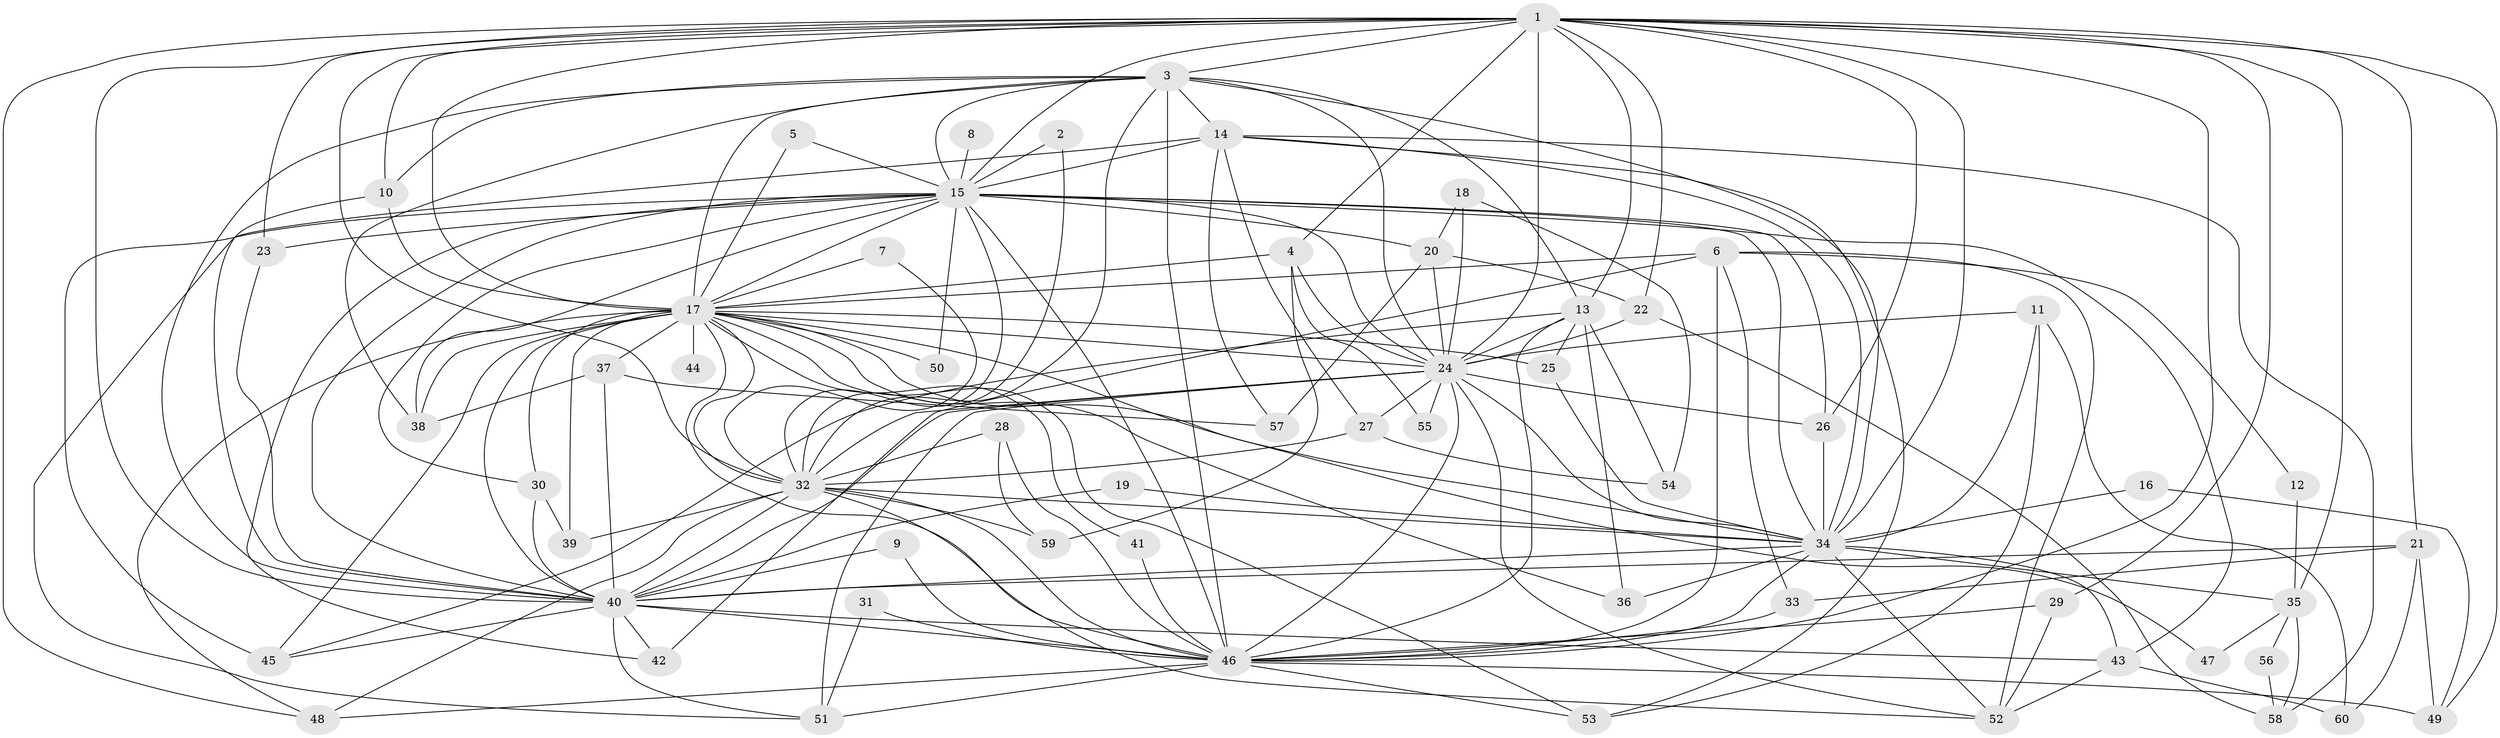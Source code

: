 // original degree distribution, {16: 0.008403361344537815, 22: 0.008403361344537815, 17: 0.008403361344537815, 25: 0.01680672268907563, 27: 0.008403361344537815, 19: 0.008403361344537815, 15: 0.008403361344537815, 24: 0.008403361344537815, 32: 0.008403361344537815, 2: 0.5378151260504201, 8: 0.01680672268907563, 4: 0.08403361344537816, 5: 0.05042016806722689, 3: 0.20168067226890757, 6: 0.025210084033613446}
// Generated by graph-tools (version 1.1) at 2025/36/03/04/25 23:36:36]
// undirected, 60 vertices, 174 edges
graph export_dot {
  node [color=gray90,style=filled];
  1;
  2;
  3;
  4;
  5;
  6;
  7;
  8;
  9;
  10;
  11;
  12;
  13;
  14;
  15;
  16;
  17;
  18;
  19;
  20;
  21;
  22;
  23;
  24;
  25;
  26;
  27;
  28;
  29;
  30;
  31;
  32;
  33;
  34;
  35;
  36;
  37;
  38;
  39;
  40;
  41;
  42;
  43;
  44;
  45;
  46;
  47;
  48;
  49;
  50;
  51;
  52;
  53;
  54;
  55;
  56;
  57;
  58;
  59;
  60;
  1 -- 3 [weight=2.0];
  1 -- 4 [weight=1.0];
  1 -- 10 [weight=1.0];
  1 -- 13 [weight=1.0];
  1 -- 15 [weight=2.0];
  1 -- 17 [weight=2.0];
  1 -- 21 [weight=2.0];
  1 -- 22 [weight=1.0];
  1 -- 23 [weight=1.0];
  1 -- 24 [weight=3.0];
  1 -- 26 [weight=1.0];
  1 -- 29 [weight=1.0];
  1 -- 32 [weight=3.0];
  1 -- 34 [weight=2.0];
  1 -- 35 [weight=2.0];
  1 -- 40 [weight=2.0];
  1 -- 46 [weight=2.0];
  1 -- 48 [weight=1.0];
  1 -- 49 [weight=1.0];
  2 -- 15 [weight=1.0];
  2 -- 32 [weight=1.0];
  3 -- 10 [weight=1.0];
  3 -- 13 [weight=1.0];
  3 -- 14 [weight=1.0];
  3 -- 15 [weight=1.0];
  3 -- 17 [weight=2.0];
  3 -- 24 [weight=2.0];
  3 -- 32 [weight=1.0];
  3 -- 34 [weight=1.0];
  3 -- 38 [weight=1.0];
  3 -- 40 [weight=1.0];
  3 -- 46 [weight=1.0];
  4 -- 17 [weight=1.0];
  4 -- 24 [weight=1.0];
  4 -- 55 [weight=1.0];
  4 -- 59 [weight=1.0];
  5 -- 15 [weight=1.0];
  5 -- 17 [weight=1.0];
  6 -- 12 [weight=1.0];
  6 -- 17 [weight=1.0];
  6 -- 33 [weight=1.0];
  6 -- 42 [weight=1.0];
  6 -- 46 [weight=2.0];
  6 -- 52 [weight=1.0];
  7 -- 17 [weight=1.0];
  7 -- 32 [weight=1.0];
  8 -- 15 [weight=1.0];
  9 -- 40 [weight=1.0];
  9 -- 46 [weight=1.0];
  10 -- 17 [weight=1.0];
  10 -- 40 [weight=1.0];
  11 -- 24 [weight=1.0];
  11 -- 34 [weight=1.0];
  11 -- 53 [weight=1.0];
  11 -- 60 [weight=1.0];
  12 -- 35 [weight=1.0];
  13 -- 24 [weight=1.0];
  13 -- 25 [weight=1.0];
  13 -- 36 [weight=1.0];
  13 -- 45 [weight=1.0];
  13 -- 46 [weight=1.0];
  13 -- 54 [weight=1.0];
  14 -- 15 [weight=1.0];
  14 -- 27 [weight=1.0];
  14 -- 34 [weight=1.0];
  14 -- 51 [weight=1.0];
  14 -- 53 [weight=1.0];
  14 -- 57 [weight=1.0];
  14 -- 58 [weight=1.0];
  15 -- 17 [weight=1.0];
  15 -- 20 [weight=1.0];
  15 -- 23 [weight=1.0];
  15 -- 24 [weight=1.0];
  15 -- 26 [weight=1.0];
  15 -- 30 [weight=1.0];
  15 -- 32 [weight=1.0];
  15 -- 34 [weight=1.0];
  15 -- 38 [weight=1.0];
  15 -- 40 [weight=3.0];
  15 -- 42 [weight=1.0];
  15 -- 43 [weight=1.0];
  15 -- 45 [weight=1.0];
  15 -- 46 [weight=1.0];
  15 -- 50 [weight=1.0];
  16 -- 34 [weight=1.0];
  16 -- 49 [weight=1.0];
  17 -- 24 [weight=1.0];
  17 -- 25 [weight=1.0];
  17 -- 30 [weight=1.0];
  17 -- 32 [weight=1.0];
  17 -- 34 [weight=1.0];
  17 -- 36 [weight=1.0];
  17 -- 37 [weight=1.0];
  17 -- 38 [weight=1.0];
  17 -- 39 [weight=1.0];
  17 -- 40 [weight=4.0];
  17 -- 41 [weight=1.0];
  17 -- 44 [weight=1.0];
  17 -- 45 [weight=1.0];
  17 -- 46 [weight=1.0];
  17 -- 47 [weight=1.0];
  17 -- 48 [weight=1.0];
  17 -- 50 [weight=1.0];
  17 -- 53 [weight=1.0];
  18 -- 20 [weight=1.0];
  18 -- 24 [weight=1.0];
  18 -- 54 [weight=1.0];
  19 -- 34 [weight=1.0];
  19 -- 40 [weight=1.0];
  20 -- 22 [weight=1.0];
  20 -- 24 [weight=2.0];
  20 -- 57 [weight=1.0];
  21 -- 33 [weight=1.0];
  21 -- 40 [weight=1.0];
  21 -- 49 [weight=1.0];
  21 -- 60 [weight=1.0];
  22 -- 24 [weight=1.0];
  22 -- 58 [weight=1.0];
  23 -- 40 [weight=1.0];
  24 -- 26 [weight=1.0];
  24 -- 27 [weight=1.0];
  24 -- 32 [weight=1.0];
  24 -- 34 [weight=1.0];
  24 -- 40 [weight=1.0];
  24 -- 46 [weight=1.0];
  24 -- 51 [weight=1.0];
  24 -- 52 [weight=1.0];
  24 -- 55 [weight=1.0];
  25 -- 34 [weight=1.0];
  26 -- 34 [weight=1.0];
  27 -- 32 [weight=1.0];
  27 -- 54 [weight=1.0];
  28 -- 32 [weight=1.0];
  28 -- 46 [weight=1.0];
  28 -- 59 [weight=1.0];
  29 -- 46 [weight=1.0];
  29 -- 52 [weight=1.0];
  30 -- 39 [weight=1.0];
  30 -- 40 [weight=1.0];
  31 -- 46 [weight=1.0];
  31 -- 51 [weight=1.0];
  32 -- 34 [weight=2.0];
  32 -- 39 [weight=1.0];
  32 -- 40 [weight=1.0];
  32 -- 46 [weight=1.0];
  32 -- 48 [weight=1.0];
  32 -- 52 [weight=1.0];
  32 -- 59 [weight=1.0];
  33 -- 46 [weight=1.0];
  34 -- 35 [weight=1.0];
  34 -- 36 [weight=1.0];
  34 -- 40 [weight=1.0];
  34 -- 43 [weight=1.0];
  34 -- 46 [weight=1.0];
  34 -- 52 [weight=1.0];
  35 -- 47 [weight=1.0];
  35 -- 56 [weight=1.0];
  35 -- 58 [weight=1.0];
  37 -- 38 [weight=1.0];
  37 -- 40 [weight=1.0];
  37 -- 57 [weight=1.0];
  40 -- 42 [weight=1.0];
  40 -- 43 [weight=1.0];
  40 -- 45 [weight=1.0];
  40 -- 46 [weight=3.0];
  40 -- 51 [weight=1.0];
  41 -- 46 [weight=1.0];
  43 -- 52 [weight=1.0];
  43 -- 60 [weight=1.0];
  46 -- 48 [weight=1.0];
  46 -- 49 [weight=2.0];
  46 -- 51 [weight=1.0];
  46 -- 53 [weight=1.0];
  56 -- 58 [weight=1.0];
}
